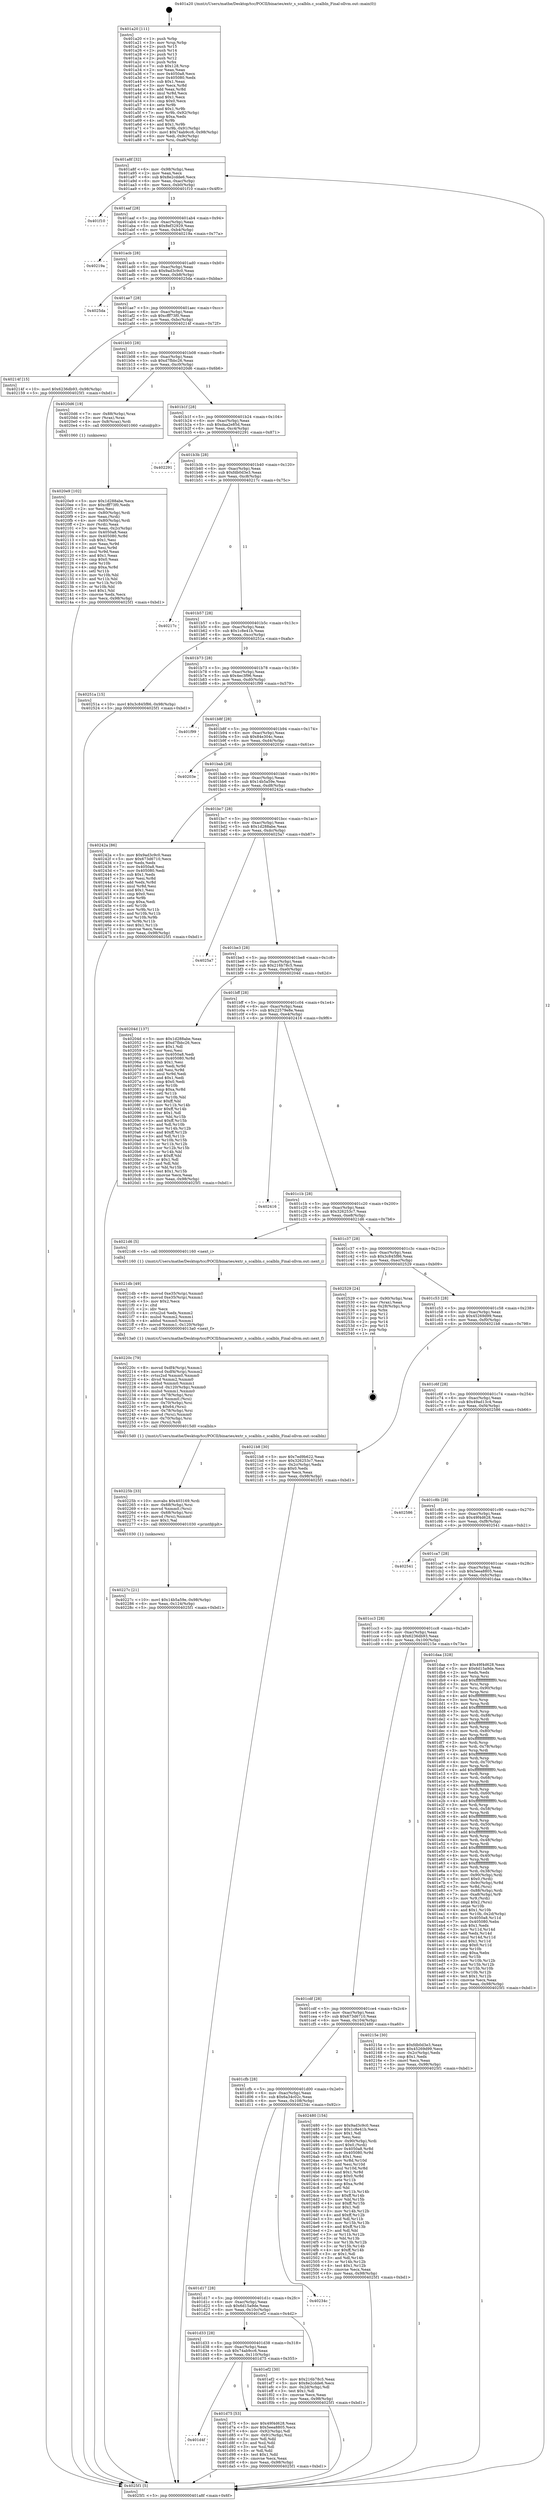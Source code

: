 digraph "0x401a20" {
  label = "0x401a20 (/mnt/c/Users/mathe/Desktop/tcc/POCII/binaries/extr_s_scalbln.c_scalbln_Final-ollvm.out::main(0))"
  labelloc = "t"
  node[shape=record]

  Entry [label="",width=0.3,height=0.3,shape=circle,fillcolor=black,style=filled]
  "0x401a8f" [label="{
     0x401a8f [32]\l
     | [instrs]\l
     &nbsp;&nbsp;0x401a8f \<+6\>: mov -0x98(%rbp),%eax\l
     &nbsp;&nbsp;0x401a95 \<+2\>: mov %eax,%ecx\l
     &nbsp;&nbsp;0x401a97 \<+6\>: sub $0x8e2cdde6,%ecx\l
     &nbsp;&nbsp;0x401a9d \<+6\>: mov %eax,-0xac(%rbp)\l
     &nbsp;&nbsp;0x401aa3 \<+6\>: mov %ecx,-0xb0(%rbp)\l
     &nbsp;&nbsp;0x401aa9 \<+6\>: je 0000000000401f10 \<main+0x4f0\>\l
  }"]
  "0x401f10" [label="{
     0x401f10\l
  }", style=dashed]
  "0x401aaf" [label="{
     0x401aaf [28]\l
     | [instrs]\l
     &nbsp;&nbsp;0x401aaf \<+5\>: jmp 0000000000401ab4 \<main+0x94\>\l
     &nbsp;&nbsp;0x401ab4 \<+6\>: mov -0xac(%rbp),%eax\l
     &nbsp;&nbsp;0x401aba \<+5\>: sub $0x8ef32929,%eax\l
     &nbsp;&nbsp;0x401abf \<+6\>: mov %eax,-0xb4(%rbp)\l
     &nbsp;&nbsp;0x401ac5 \<+6\>: je 000000000040219a \<main+0x77a\>\l
  }"]
  Exit [label="",width=0.3,height=0.3,shape=circle,fillcolor=black,style=filled,peripheries=2]
  "0x40219a" [label="{
     0x40219a\l
  }", style=dashed]
  "0x401acb" [label="{
     0x401acb [28]\l
     | [instrs]\l
     &nbsp;&nbsp;0x401acb \<+5\>: jmp 0000000000401ad0 \<main+0xb0\>\l
     &nbsp;&nbsp;0x401ad0 \<+6\>: mov -0xac(%rbp),%eax\l
     &nbsp;&nbsp;0x401ad6 \<+5\>: sub $0x9ad3c9c0,%eax\l
     &nbsp;&nbsp;0x401adb \<+6\>: mov %eax,-0xb8(%rbp)\l
     &nbsp;&nbsp;0x401ae1 \<+6\>: je 00000000004025da \<main+0xbba\>\l
  }"]
  "0x40227c" [label="{
     0x40227c [21]\l
     | [instrs]\l
     &nbsp;&nbsp;0x40227c \<+10\>: movl $0x14b5a59e,-0x98(%rbp)\l
     &nbsp;&nbsp;0x402286 \<+6\>: mov %eax,-0x124(%rbp)\l
     &nbsp;&nbsp;0x40228c \<+5\>: jmp 00000000004025f1 \<main+0xbd1\>\l
  }"]
  "0x4025da" [label="{
     0x4025da\l
  }", style=dashed]
  "0x401ae7" [label="{
     0x401ae7 [28]\l
     | [instrs]\l
     &nbsp;&nbsp;0x401ae7 \<+5\>: jmp 0000000000401aec \<main+0xcc\>\l
     &nbsp;&nbsp;0x401aec \<+6\>: mov -0xac(%rbp),%eax\l
     &nbsp;&nbsp;0x401af2 \<+5\>: sub $0xcfff73f0,%eax\l
     &nbsp;&nbsp;0x401af7 \<+6\>: mov %eax,-0xbc(%rbp)\l
     &nbsp;&nbsp;0x401afd \<+6\>: je 000000000040214f \<main+0x72f\>\l
  }"]
  "0x40225b" [label="{
     0x40225b [33]\l
     | [instrs]\l
     &nbsp;&nbsp;0x40225b \<+10\>: movabs $0x403169,%rdi\l
     &nbsp;&nbsp;0x402265 \<+4\>: mov -0x68(%rbp),%rsi\l
     &nbsp;&nbsp;0x402269 \<+4\>: movsd %xmm0,(%rsi)\l
     &nbsp;&nbsp;0x40226d \<+4\>: mov -0x68(%rbp),%rsi\l
     &nbsp;&nbsp;0x402271 \<+4\>: movsd (%rsi),%xmm0\l
     &nbsp;&nbsp;0x402275 \<+2\>: mov $0x1,%al\l
     &nbsp;&nbsp;0x402277 \<+5\>: call 0000000000401030 \<printf@plt\>\l
     | [calls]\l
     &nbsp;&nbsp;0x401030 \{1\} (unknown)\l
  }"]
  "0x40214f" [label="{
     0x40214f [15]\l
     | [instrs]\l
     &nbsp;&nbsp;0x40214f \<+10\>: movl $0x6236db93,-0x98(%rbp)\l
     &nbsp;&nbsp;0x402159 \<+5\>: jmp 00000000004025f1 \<main+0xbd1\>\l
  }"]
  "0x401b03" [label="{
     0x401b03 [28]\l
     | [instrs]\l
     &nbsp;&nbsp;0x401b03 \<+5\>: jmp 0000000000401b08 \<main+0xe8\>\l
     &nbsp;&nbsp;0x401b08 \<+6\>: mov -0xac(%rbp),%eax\l
     &nbsp;&nbsp;0x401b0e \<+5\>: sub $0xd7fbbc26,%eax\l
     &nbsp;&nbsp;0x401b13 \<+6\>: mov %eax,-0xc0(%rbp)\l
     &nbsp;&nbsp;0x401b19 \<+6\>: je 00000000004020d6 \<main+0x6b6\>\l
  }"]
  "0x40220c" [label="{
     0x40220c [79]\l
     | [instrs]\l
     &nbsp;&nbsp;0x40220c \<+8\>: movsd 0xdf4(%rip),%xmm1\l
     &nbsp;&nbsp;0x402214 \<+8\>: movsd 0xdf4(%rip),%xmm2\l
     &nbsp;&nbsp;0x40221c \<+4\>: cvtss2sd %xmm0,%xmm0\l
     &nbsp;&nbsp;0x402220 \<+4\>: divsd %xmm2,%xmm0\l
     &nbsp;&nbsp;0x402224 \<+4\>: addsd %xmm0,%xmm1\l
     &nbsp;&nbsp;0x402228 \<+8\>: movsd -0x120(%rbp),%xmm0\l
     &nbsp;&nbsp;0x402230 \<+4\>: mulsd %xmm1,%xmm0\l
     &nbsp;&nbsp;0x402234 \<+4\>: mov -0x78(%rbp),%rsi\l
     &nbsp;&nbsp;0x402238 \<+4\>: movsd %xmm0,(%rsi)\l
     &nbsp;&nbsp;0x40223c \<+4\>: mov -0x70(%rbp),%rsi\l
     &nbsp;&nbsp;0x402240 \<+7\>: movq $0x64,(%rsi)\l
     &nbsp;&nbsp;0x402247 \<+4\>: mov -0x78(%rbp),%rsi\l
     &nbsp;&nbsp;0x40224b \<+4\>: movsd (%rsi),%xmm0\l
     &nbsp;&nbsp;0x40224f \<+4\>: mov -0x70(%rbp),%rsi\l
     &nbsp;&nbsp;0x402253 \<+3\>: mov (%rsi),%rdi\l
     &nbsp;&nbsp;0x402256 \<+5\>: call 00000000004015d0 \<scalbln\>\l
     | [calls]\l
     &nbsp;&nbsp;0x4015d0 \{1\} (/mnt/c/Users/mathe/Desktop/tcc/POCII/binaries/extr_s_scalbln.c_scalbln_Final-ollvm.out::scalbln)\l
  }"]
  "0x4020d6" [label="{
     0x4020d6 [19]\l
     | [instrs]\l
     &nbsp;&nbsp;0x4020d6 \<+7\>: mov -0x88(%rbp),%rax\l
     &nbsp;&nbsp;0x4020dd \<+3\>: mov (%rax),%rax\l
     &nbsp;&nbsp;0x4020e0 \<+4\>: mov 0x8(%rax),%rdi\l
     &nbsp;&nbsp;0x4020e4 \<+5\>: call 0000000000401060 \<atoi@plt\>\l
     | [calls]\l
     &nbsp;&nbsp;0x401060 \{1\} (unknown)\l
  }"]
  "0x401b1f" [label="{
     0x401b1f [28]\l
     | [instrs]\l
     &nbsp;&nbsp;0x401b1f \<+5\>: jmp 0000000000401b24 \<main+0x104\>\l
     &nbsp;&nbsp;0x401b24 \<+6\>: mov -0xac(%rbp),%eax\l
     &nbsp;&nbsp;0x401b2a \<+5\>: sub $0xdaa2e85d,%eax\l
     &nbsp;&nbsp;0x401b2f \<+6\>: mov %eax,-0xc4(%rbp)\l
     &nbsp;&nbsp;0x401b35 \<+6\>: je 0000000000402291 \<main+0x871\>\l
  }"]
  "0x4021db" [label="{
     0x4021db [49]\l
     | [instrs]\l
     &nbsp;&nbsp;0x4021db \<+8\>: movsd 0xe35(%rip),%xmm0\l
     &nbsp;&nbsp;0x4021e3 \<+8\>: movsd 0xe35(%rip),%xmm1\l
     &nbsp;&nbsp;0x4021eb \<+5\>: mov $0x2,%ecx\l
     &nbsp;&nbsp;0x4021f0 \<+1\>: cltd\l
     &nbsp;&nbsp;0x4021f1 \<+2\>: idiv %ecx\l
     &nbsp;&nbsp;0x4021f3 \<+4\>: cvtsi2sd %edx,%xmm2\l
     &nbsp;&nbsp;0x4021f7 \<+4\>: mulsd %xmm2,%xmm1\l
     &nbsp;&nbsp;0x4021fb \<+4\>: addsd %xmm0,%xmm1\l
     &nbsp;&nbsp;0x4021ff \<+8\>: movsd %xmm1,-0x120(%rbp)\l
     &nbsp;&nbsp;0x402207 \<+5\>: call 00000000004013a0 \<next_f\>\l
     | [calls]\l
     &nbsp;&nbsp;0x4013a0 \{1\} (/mnt/c/Users/mathe/Desktop/tcc/POCII/binaries/extr_s_scalbln.c_scalbln_Final-ollvm.out::next_f)\l
  }"]
  "0x402291" [label="{
     0x402291\l
  }", style=dashed]
  "0x401b3b" [label="{
     0x401b3b [28]\l
     | [instrs]\l
     &nbsp;&nbsp;0x401b3b \<+5\>: jmp 0000000000401b40 \<main+0x120\>\l
     &nbsp;&nbsp;0x401b40 \<+6\>: mov -0xac(%rbp),%eax\l
     &nbsp;&nbsp;0x401b46 \<+5\>: sub $0xfdb0d3e3,%eax\l
     &nbsp;&nbsp;0x401b4b \<+6\>: mov %eax,-0xc8(%rbp)\l
     &nbsp;&nbsp;0x401b51 \<+6\>: je 000000000040217c \<main+0x75c\>\l
  }"]
  "0x4020e9" [label="{
     0x4020e9 [102]\l
     | [instrs]\l
     &nbsp;&nbsp;0x4020e9 \<+5\>: mov $0x1d288abe,%ecx\l
     &nbsp;&nbsp;0x4020ee \<+5\>: mov $0xcfff73f0,%edx\l
     &nbsp;&nbsp;0x4020f3 \<+2\>: xor %esi,%esi\l
     &nbsp;&nbsp;0x4020f5 \<+4\>: mov -0x80(%rbp),%rdi\l
     &nbsp;&nbsp;0x4020f9 \<+2\>: mov %eax,(%rdi)\l
     &nbsp;&nbsp;0x4020fb \<+4\>: mov -0x80(%rbp),%rdi\l
     &nbsp;&nbsp;0x4020ff \<+2\>: mov (%rdi),%eax\l
     &nbsp;&nbsp;0x402101 \<+3\>: mov %eax,-0x2c(%rbp)\l
     &nbsp;&nbsp;0x402104 \<+7\>: mov 0x4050a8,%eax\l
     &nbsp;&nbsp;0x40210b \<+8\>: mov 0x405080,%r8d\l
     &nbsp;&nbsp;0x402113 \<+3\>: sub $0x1,%esi\l
     &nbsp;&nbsp;0x402116 \<+3\>: mov %eax,%r9d\l
     &nbsp;&nbsp;0x402119 \<+3\>: add %esi,%r9d\l
     &nbsp;&nbsp;0x40211c \<+4\>: imul %r9d,%eax\l
     &nbsp;&nbsp;0x402120 \<+3\>: and $0x1,%eax\l
     &nbsp;&nbsp;0x402123 \<+3\>: cmp $0x0,%eax\l
     &nbsp;&nbsp;0x402126 \<+4\>: sete %r10b\l
     &nbsp;&nbsp;0x40212a \<+4\>: cmp $0xa,%r8d\l
     &nbsp;&nbsp;0x40212e \<+4\>: setl %r11b\l
     &nbsp;&nbsp;0x402132 \<+3\>: mov %r10b,%bl\l
     &nbsp;&nbsp;0x402135 \<+3\>: and %r11b,%bl\l
     &nbsp;&nbsp;0x402138 \<+3\>: xor %r11b,%r10b\l
     &nbsp;&nbsp;0x40213b \<+3\>: or %r10b,%bl\l
     &nbsp;&nbsp;0x40213e \<+3\>: test $0x1,%bl\l
     &nbsp;&nbsp;0x402141 \<+3\>: cmovne %edx,%ecx\l
     &nbsp;&nbsp;0x402144 \<+6\>: mov %ecx,-0x98(%rbp)\l
     &nbsp;&nbsp;0x40214a \<+5\>: jmp 00000000004025f1 \<main+0xbd1\>\l
  }"]
  "0x40217c" [label="{
     0x40217c\l
  }", style=dashed]
  "0x401b57" [label="{
     0x401b57 [28]\l
     | [instrs]\l
     &nbsp;&nbsp;0x401b57 \<+5\>: jmp 0000000000401b5c \<main+0x13c\>\l
     &nbsp;&nbsp;0x401b5c \<+6\>: mov -0xac(%rbp),%eax\l
     &nbsp;&nbsp;0x401b62 \<+5\>: sub $0x1c8e41b,%eax\l
     &nbsp;&nbsp;0x401b67 \<+6\>: mov %eax,-0xcc(%rbp)\l
     &nbsp;&nbsp;0x401b6d \<+6\>: je 000000000040251a \<main+0xafa\>\l
  }"]
  "0x401a20" [label="{
     0x401a20 [111]\l
     | [instrs]\l
     &nbsp;&nbsp;0x401a20 \<+1\>: push %rbp\l
     &nbsp;&nbsp;0x401a21 \<+3\>: mov %rsp,%rbp\l
     &nbsp;&nbsp;0x401a24 \<+2\>: push %r15\l
     &nbsp;&nbsp;0x401a26 \<+2\>: push %r14\l
     &nbsp;&nbsp;0x401a28 \<+2\>: push %r13\l
     &nbsp;&nbsp;0x401a2a \<+2\>: push %r12\l
     &nbsp;&nbsp;0x401a2c \<+1\>: push %rbx\l
     &nbsp;&nbsp;0x401a2d \<+7\>: sub $0x128,%rsp\l
     &nbsp;&nbsp;0x401a34 \<+2\>: xor %eax,%eax\l
     &nbsp;&nbsp;0x401a36 \<+7\>: mov 0x4050a8,%ecx\l
     &nbsp;&nbsp;0x401a3d \<+7\>: mov 0x405080,%edx\l
     &nbsp;&nbsp;0x401a44 \<+3\>: sub $0x1,%eax\l
     &nbsp;&nbsp;0x401a47 \<+3\>: mov %ecx,%r8d\l
     &nbsp;&nbsp;0x401a4a \<+3\>: add %eax,%r8d\l
     &nbsp;&nbsp;0x401a4d \<+4\>: imul %r8d,%ecx\l
     &nbsp;&nbsp;0x401a51 \<+3\>: and $0x1,%ecx\l
     &nbsp;&nbsp;0x401a54 \<+3\>: cmp $0x0,%ecx\l
     &nbsp;&nbsp;0x401a57 \<+4\>: sete %r9b\l
     &nbsp;&nbsp;0x401a5b \<+4\>: and $0x1,%r9b\l
     &nbsp;&nbsp;0x401a5f \<+7\>: mov %r9b,-0x92(%rbp)\l
     &nbsp;&nbsp;0x401a66 \<+3\>: cmp $0xa,%edx\l
     &nbsp;&nbsp;0x401a69 \<+4\>: setl %r9b\l
     &nbsp;&nbsp;0x401a6d \<+4\>: and $0x1,%r9b\l
     &nbsp;&nbsp;0x401a71 \<+7\>: mov %r9b,-0x91(%rbp)\l
     &nbsp;&nbsp;0x401a78 \<+10\>: movl $0x74ab9cc6,-0x98(%rbp)\l
     &nbsp;&nbsp;0x401a82 \<+6\>: mov %edi,-0x9c(%rbp)\l
     &nbsp;&nbsp;0x401a88 \<+7\>: mov %rsi,-0xa8(%rbp)\l
  }"]
  "0x40251a" [label="{
     0x40251a [15]\l
     | [instrs]\l
     &nbsp;&nbsp;0x40251a \<+10\>: movl $0x3c845f86,-0x98(%rbp)\l
     &nbsp;&nbsp;0x402524 \<+5\>: jmp 00000000004025f1 \<main+0xbd1\>\l
  }"]
  "0x401b73" [label="{
     0x401b73 [28]\l
     | [instrs]\l
     &nbsp;&nbsp;0x401b73 \<+5\>: jmp 0000000000401b78 \<main+0x158\>\l
     &nbsp;&nbsp;0x401b78 \<+6\>: mov -0xac(%rbp),%eax\l
     &nbsp;&nbsp;0x401b7e \<+5\>: sub $0x4ec3f96,%eax\l
     &nbsp;&nbsp;0x401b83 \<+6\>: mov %eax,-0xd0(%rbp)\l
     &nbsp;&nbsp;0x401b89 \<+6\>: je 0000000000401f99 \<main+0x579\>\l
  }"]
  "0x4025f1" [label="{
     0x4025f1 [5]\l
     | [instrs]\l
     &nbsp;&nbsp;0x4025f1 \<+5\>: jmp 0000000000401a8f \<main+0x6f\>\l
  }"]
  "0x401f99" [label="{
     0x401f99\l
  }", style=dashed]
  "0x401b8f" [label="{
     0x401b8f [28]\l
     | [instrs]\l
     &nbsp;&nbsp;0x401b8f \<+5\>: jmp 0000000000401b94 \<main+0x174\>\l
     &nbsp;&nbsp;0x401b94 \<+6\>: mov -0xac(%rbp),%eax\l
     &nbsp;&nbsp;0x401b9a \<+5\>: sub $0x84e304c,%eax\l
     &nbsp;&nbsp;0x401b9f \<+6\>: mov %eax,-0xd4(%rbp)\l
     &nbsp;&nbsp;0x401ba5 \<+6\>: je 000000000040203e \<main+0x61e\>\l
  }"]
  "0x401d4f" [label="{
     0x401d4f\l
  }", style=dashed]
  "0x40203e" [label="{
     0x40203e\l
  }", style=dashed]
  "0x401bab" [label="{
     0x401bab [28]\l
     | [instrs]\l
     &nbsp;&nbsp;0x401bab \<+5\>: jmp 0000000000401bb0 \<main+0x190\>\l
     &nbsp;&nbsp;0x401bb0 \<+6\>: mov -0xac(%rbp),%eax\l
     &nbsp;&nbsp;0x401bb6 \<+5\>: sub $0x14b5a59e,%eax\l
     &nbsp;&nbsp;0x401bbb \<+6\>: mov %eax,-0xd8(%rbp)\l
     &nbsp;&nbsp;0x401bc1 \<+6\>: je 000000000040242a \<main+0xa0a\>\l
  }"]
  "0x401d75" [label="{
     0x401d75 [53]\l
     | [instrs]\l
     &nbsp;&nbsp;0x401d75 \<+5\>: mov $0x49f4d628,%eax\l
     &nbsp;&nbsp;0x401d7a \<+5\>: mov $0x5eea8805,%ecx\l
     &nbsp;&nbsp;0x401d7f \<+6\>: mov -0x92(%rbp),%dl\l
     &nbsp;&nbsp;0x401d85 \<+7\>: mov -0x91(%rbp),%sil\l
     &nbsp;&nbsp;0x401d8c \<+3\>: mov %dl,%dil\l
     &nbsp;&nbsp;0x401d8f \<+3\>: and %sil,%dil\l
     &nbsp;&nbsp;0x401d92 \<+3\>: xor %sil,%dl\l
     &nbsp;&nbsp;0x401d95 \<+3\>: or %dl,%dil\l
     &nbsp;&nbsp;0x401d98 \<+4\>: test $0x1,%dil\l
     &nbsp;&nbsp;0x401d9c \<+3\>: cmovne %ecx,%eax\l
     &nbsp;&nbsp;0x401d9f \<+6\>: mov %eax,-0x98(%rbp)\l
     &nbsp;&nbsp;0x401da5 \<+5\>: jmp 00000000004025f1 \<main+0xbd1\>\l
  }"]
  "0x40242a" [label="{
     0x40242a [86]\l
     | [instrs]\l
     &nbsp;&nbsp;0x40242a \<+5\>: mov $0x9ad3c9c0,%eax\l
     &nbsp;&nbsp;0x40242f \<+5\>: mov $0x673d6710,%ecx\l
     &nbsp;&nbsp;0x402434 \<+2\>: xor %edx,%edx\l
     &nbsp;&nbsp;0x402436 \<+7\>: mov 0x4050a8,%esi\l
     &nbsp;&nbsp;0x40243d \<+7\>: mov 0x405080,%edi\l
     &nbsp;&nbsp;0x402444 \<+3\>: sub $0x1,%edx\l
     &nbsp;&nbsp;0x402447 \<+3\>: mov %esi,%r8d\l
     &nbsp;&nbsp;0x40244a \<+3\>: add %edx,%r8d\l
     &nbsp;&nbsp;0x40244d \<+4\>: imul %r8d,%esi\l
     &nbsp;&nbsp;0x402451 \<+3\>: and $0x1,%esi\l
     &nbsp;&nbsp;0x402454 \<+3\>: cmp $0x0,%esi\l
     &nbsp;&nbsp;0x402457 \<+4\>: sete %r9b\l
     &nbsp;&nbsp;0x40245b \<+3\>: cmp $0xa,%edi\l
     &nbsp;&nbsp;0x40245e \<+4\>: setl %r10b\l
     &nbsp;&nbsp;0x402462 \<+3\>: mov %r9b,%r11b\l
     &nbsp;&nbsp;0x402465 \<+3\>: and %r10b,%r11b\l
     &nbsp;&nbsp;0x402468 \<+3\>: xor %r10b,%r9b\l
     &nbsp;&nbsp;0x40246b \<+3\>: or %r9b,%r11b\l
     &nbsp;&nbsp;0x40246e \<+4\>: test $0x1,%r11b\l
     &nbsp;&nbsp;0x402472 \<+3\>: cmovne %ecx,%eax\l
     &nbsp;&nbsp;0x402475 \<+6\>: mov %eax,-0x98(%rbp)\l
     &nbsp;&nbsp;0x40247b \<+5\>: jmp 00000000004025f1 \<main+0xbd1\>\l
  }"]
  "0x401bc7" [label="{
     0x401bc7 [28]\l
     | [instrs]\l
     &nbsp;&nbsp;0x401bc7 \<+5\>: jmp 0000000000401bcc \<main+0x1ac\>\l
     &nbsp;&nbsp;0x401bcc \<+6\>: mov -0xac(%rbp),%eax\l
     &nbsp;&nbsp;0x401bd2 \<+5\>: sub $0x1d288abe,%eax\l
     &nbsp;&nbsp;0x401bd7 \<+6\>: mov %eax,-0xdc(%rbp)\l
     &nbsp;&nbsp;0x401bdd \<+6\>: je 00000000004025a7 \<main+0xb87\>\l
  }"]
  "0x401d33" [label="{
     0x401d33 [28]\l
     | [instrs]\l
     &nbsp;&nbsp;0x401d33 \<+5\>: jmp 0000000000401d38 \<main+0x318\>\l
     &nbsp;&nbsp;0x401d38 \<+6\>: mov -0xac(%rbp),%eax\l
     &nbsp;&nbsp;0x401d3e \<+5\>: sub $0x74ab9cc6,%eax\l
     &nbsp;&nbsp;0x401d43 \<+6\>: mov %eax,-0x110(%rbp)\l
     &nbsp;&nbsp;0x401d49 \<+6\>: je 0000000000401d75 \<main+0x355\>\l
  }"]
  "0x4025a7" [label="{
     0x4025a7\l
  }", style=dashed]
  "0x401be3" [label="{
     0x401be3 [28]\l
     | [instrs]\l
     &nbsp;&nbsp;0x401be3 \<+5\>: jmp 0000000000401be8 \<main+0x1c8\>\l
     &nbsp;&nbsp;0x401be8 \<+6\>: mov -0xac(%rbp),%eax\l
     &nbsp;&nbsp;0x401bee \<+5\>: sub $0x216b78c5,%eax\l
     &nbsp;&nbsp;0x401bf3 \<+6\>: mov %eax,-0xe0(%rbp)\l
     &nbsp;&nbsp;0x401bf9 \<+6\>: je 000000000040204d \<main+0x62d\>\l
  }"]
  "0x401ef2" [label="{
     0x401ef2 [30]\l
     | [instrs]\l
     &nbsp;&nbsp;0x401ef2 \<+5\>: mov $0x216b78c5,%eax\l
     &nbsp;&nbsp;0x401ef7 \<+5\>: mov $0x8e2cdde6,%ecx\l
     &nbsp;&nbsp;0x401efc \<+3\>: mov -0x2d(%rbp),%dl\l
     &nbsp;&nbsp;0x401eff \<+3\>: test $0x1,%dl\l
     &nbsp;&nbsp;0x401f02 \<+3\>: cmovne %ecx,%eax\l
     &nbsp;&nbsp;0x401f05 \<+6\>: mov %eax,-0x98(%rbp)\l
     &nbsp;&nbsp;0x401f0b \<+5\>: jmp 00000000004025f1 \<main+0xbd1\>\l
  }"]
  "0x40204d" [label="{
     0x40204d [137]\l
     | [instrs]\l
     &nbsp;&nbsp;0x40204d \<+5\>: mov $0x1d288abe,%eax\l
     &nbsp;&nbsp;0x402052 \<+5\>: mov $0xd7fbbc26,%ecx\l
     &nbsp;&nbsp;0x402057 \<+2\>: mov $0x1,%dl\l
     &nbsp;&nbsp;0x402059 \<+2\>: xor %esi,%esi\l
     &nbsp;&nbsp;0x40205b \<+7\>: mov 0x4050a8,%edi\l
     &nbsp;&nbsp;0x402062 \<+8\>: mov 0x405080,%r8d\l
     &nbsp;&nbsp;0x40206a \<+3\>: sub $0x1,%esi\l
     &nbsp;&nbsp;0x40206d \<+3\>: mov %edi,%r9d\l
     &nbsp;&nbsp;0x402070 \<+3\>: add %esi,%r9d\l
     &nbsp;&nbsp;0x402073 \<+4\>: imul %r9d,%edi\l
     &nbsp;&nbsp;0x402077 \<+3\>: and $0x1,%edi\l
     &nbsp;&nbsp;0x40207a \<+3\>: cmp $0x0,%edi\l
     &nbsp;&nbsp;0x40207d \<+4\>: sete %r10b\l
     &nbsp;&nbsp;0x402081 \<+4\>: cmp $0xa,%r8d\l
     &nbsp;&nbsp;0x402085 \<+4\>: setl %r11b\l
     &nbsp;&nbsp;0x402089 \<+3\>: mov %r10b,%bl\l
     &nbsp;&nbsp;0x40208c \<+3\>: xor $0xff,%bl\l
     &nbsp;&nbsp;0x40208f \<+3\>: mov %r11b,%r14b\l
     &nbsp;&nbsp;0x402092 \<+4\>: xor $0xff,%r14b\l
     &nbsp;&nbsp;0x402096 \<+3\>: xor $0x1,%dl\l
     &nbsp;&nbsp;0x402099 \<+3\>: mov %bl,%r15b\l
     &nbsp;&nbsp;0x40209c \<+4\>: and $0xff,%r15b\l
     &nbsp;&nbsp;0x4020a0 \<+3\>: and %dl,%r10b\l
     &nbsp;&nbsp;0x4020a3 \<+3\>: mov %r14b,%r12b\l
     &nbsp;&nbsp;0x4020a6 \<+4\>: and $0xff,%r12b\l
     &nbsp;&nbsp;0x4020aa \<+3\>: and %dl,%r11b\l
     &nbsp;&nbsp;0x4020ad \<+3\>: or %r10b,%r15b\l
     &nbsp;&nbsp;0x4020b0 \<+3\>: or %r11b,%r12b\l
     &nbsp;&nbsp;0x4020b3 \<+3\>: xor %r12b,%r15b\l
     &nbsp;&nbsp;0x4020b6 \<+3\>: or %r14b,%bl\l
     &nbsp;&nbsp;0x4020b9 \<+3\>: xor $0xff,%bl\l
     &nbsp;&nbsp;0x4020bc \<+3\>: or $0x1,%dl\l
     &nbsp;&nbsp;0x4020bf \<+2\>: and %dl,%bl\l
     &nbsp;&nbsp;0x4020c1 \<+3\>: or %bl,%r15b\l
     &nbsp;&nbsp;0x4020c4 \<+4\>: test $0x1,%r15b\l
     &nbsp;&nbsp;0x4020c8 \<+3\>: cmovne %ecx,%eax\l
     &nbsp;&nbsp;0x4020cb \<+6\>: mov %eax,-0x98(%rbp)\l
     &nbsp;&nbsp;0x4020d1 \<+5\>: jmp 00000000004025f1 \<main+0xbd1\>\l
  }"]
  "0x401bff" [label="{
     0x401bff [28]\l
     | [instrs]\l
     &nbsp;&nbsp;0x401bff \<+5\>: jmp 0000000000401c04 \<main+0x1e4\>\l
     &nbsp;&nbsp;0x401c04 \<+6\>: mov -0xac(%rbp),%eax\l
     &nbsp;&nbsp;0x401c0a \<+5\>: sub $0x22579e8e,%eax\l
     &nbsp;&nbsp;0x401c0f \<+6\>: mov %eax,-0xe4(%rbp)\l
     &nbsp;&nbsp;0x401c15 \<+6\>: je 0000000000402416 \<main+0x9f6\>\l
  }"]
  "0x401d17" [label="{
     0x401d17 [28]\l
     | [instrs]\l
     &nbsp;&nbsp;0x401d17 \<+5\>: jmp 0000000000401d1c \<main+0x2fc\>\l
     &nbsp;&nbsp;0x401d1c \<+6\>: mov -0xac(%rbp),%eax\l
     &nbsp;&nbsp;0x401d22 \<+5\>: sub $0x6d15a9de,%eax\l
     &nbsp;&nbsp;0x401d27 \<+6\>: mov %eax,-0x10c(%rbp)\l
     &nbsp;&nbsp;0x401d2d \<+6\>: je 0000000000401ef2 \<main+0x4d2\>\l
  }"]
  "0x402416" [label="{
     0x402416\l
  }", style=dashed]
  "0x401c1b" [label="{
     0x401c1b [28]\l
     | [instrs]\l
     &nbsp;&nbsp;0x401c1b \<+5\>: jmp 0000000000401c20 \<main+0x200\>\l
     &nbsp;&nbsp;0x401c20 \<+6\>: mov -0xac(%rbp),%eax\l
     &nbsp;&nbsp;0x401c26 \<+5\>: sub $0x326253c7,%eax\l
     &nbsp;&nbsp;0x401c2b \<+6\>: mov %eax,-0xe8(%rbp)\l
     &nbsp;&nbsp;0x401c31 \<+6\>: je 00000000004021d6 \<main+0x7b6\>\l
  }"]
  "0x40234c" [label="{
     0x40234c\l
  }", style=dashed]
  "0x4021d6" [label="{
     0x4021d6 [5]\l
     | [instrs]\l
     &nbsp;&nbsp;0x4021d6 \<+5\>: call 0000000000401160 \<next_i\>\l
     | [calls]\l
     &nbsp;&nbsp;0x401160 \{1\} (/mnt/c/Users/mathe/Desktop/tcc/POCII/binaries/extr_s_scalbln.c_scalbln_Final-ollvm.out::next_i)\l
  }"]
  "0x401c37" [label="{
     0x401c37 [28]\l
     | [instrs]\l
     &nbsp;&nbsp;0x401c37 \<+5\>: jmp 0000000000401c3c \<main+0x21c\>\l
     &nbsp;&nbsp;0x401c3c \<+6\>: mov -0xac(%rbp),%eax\l
     &nbsp;&nbsp;0x401c42 \<+5\>: sub $0x3c845f86,%eax\l
     &nbsp;&nbsp;0x401c47 \<+6\>: mov %eax,-0xec(%rbp)\l
     &nbsp;&nbsp;0x401c4d \<+6\>: je 0000000000402529 \<main+0xb09\>\l
  }"]
  "0x401cfb" [label="{
     0x401cfb [28]\l
     | [instrs]\l
     &nbsp;&nbsp;0x401cfb \<+5\>: jmp 0000000000401d00 \<main+0x2e0\>\l
     &nbsp;&nbsp;0x401d00 \<+6\>: mov -0xac(%rbp),%eax\l
     &nbsp;&nbsp;0x401d06 \<+5\>: sub $0x6a34c02c,%eax\l
     &nbsp;&nbsp;0x401d0b \<+6\>: mov %eax,-0x108(%rbp)\l
     &nbsp;&nbsp;0x401d11 \<+6\>: je 000000000040234c \<main+0x92c\>\l
  }"]
  "0x402529" [label="{
     0x402529 [24]\l
     | [instrs]\l
     &nbsp;&nbsp;0x402529 \<+7\>: mov -0x90(%rbp),%rax\l
     &nbsp;&nbsp;0x402530 \<+2\>: mov (%rax),%eax\l
     &nbsp;&nbsp;0x402532 \<+4\>: lea -0x28(%rbp),%rsp\l
     &nbsp;&nbsp;0x402536 \<+1\>: pop %rbx\l
     &nbsp;&nbsp;0x402537 \<+2\>: pop %r12\l
     &nbsp;&nbsp;0x402539 \<+2\>: pop %r13\l
     &nbsp;&nbsp;0x40253b \<+2\>: pop %r14\l
     &nbsp;&nbsp;0x40253d \<+2\>: pop %r15\l
     &nbsp;&nbsp;0x40253f \<+1\>: pop %rbp\l
     &nbsp;&nbsp;0x402540 \<+1\>: ret\l
  }"]
  "0x401c53" [label="{
     0x401c53 [28]\l
     | [instrs]\l
     &nbsp;&nbsp;0x401c53 \<+5\>: jmp 0000000000401c58 \<main+0x238\>\l
     &nbsp;&nbsp;0x401c58 \<+6\>: mov -0xac(%rbp),%eax\l
     &nbsp;&nbsp;0x401c5e \<+5\>: sub $0x45269d99,%eax\l
     &nbsp;&nbsp;0x401c63 \<+6\>: mov %eax,-0xf0(%rbp)\l
     &nbsp;&nbsp;0x401c69 \<+6\>: je 00000000004021b8 \<main+0x798\>\l
  }"]
  "0x402480" [label="{
     0x402480 [154]\l
     | [instrs]\l
     &nbsp;&nbsp;0x402480 \<+5\>: mov $0x9ad3c9c0,%eax\l
     &nbsp;&nbsp;0x402485 \<+5\>: mov $0x1c8e41b,%ecx\l
     &nbsp;&nbsp;0x40248a \<+2\>: mov $0x1,%dl\l
     &nbsp;&nbsp;0x40248c \<+2\>: xor %esi,%esi\l
     &nbsp;&nbsp;0x40248e \<+7\>: mov -0x90(%rbp),%rdi\l
     &nbsp;&nbsp;0x402495 \<+6\>: movl $0x0,(%rdi)\l
     &nbsp;&nbsp;0x40249b \<+8\>: mov 0x4050a8,%r8d\l
     &nbsp;&nbsp;0x4024a3 \<+8\>: mov 0x405080,%r9d\l
     &nbsp;&nbsp;0x4024ab \<+3\>: sub $0x1,%esi\l
     &nbsp;&nbsp;0x4024ae \<+3\>: mov %r8d,%r10d\l
     &nbsp;&nbsp;0x4024b1 \<+3\>: add %esi,%r10d\l
     &nbsp;&nbsp;0x4024b4 \<+4\>: imul %r10d,%r8d\l
     &nbsp;&nbsp;0x4024b8 \<+4\>: and $0x1,%r8d\l
     &nbsp;&nbsp;0x4024bc \<+4\>: cmp $0x0,%r8d\l
     &nbsp;&nbsp;0x4024c0 \<+4\>: sete %r11b\l
     &nbsp;&nbsp;0x4024c4 \<+4\>: cmp $0xa,%r9d\l
     &nbsp;&nbsp;0x4024c8 \<+3\>: setl %bl\l
     &nbsp;&nbsp;0x4024cb \<+3\>: mov %r11b,%r14b\l
     &nbsp;&nbsp;0x4024ce \<+4\>: xor $0xff,%r14b\l
     &nbsp;&nbsp;0x4024d2 \<+3\>: mov %bl,%r15b\l
     &nbsp;&nbsp;0x4024d5 \<+4\>: xor $0xff,%r15b\l
     &nbsp;&nbsp;0x4024d9 \<+3\>: xor $0x1,%dl\l
     &nbsp;&nbsp;0x4024dc \<+3\>: mov %r14b,%r12b\l
     &nbsp;&nbsp;0x4024df \<+4\>: and $0xff,%r12b\l
     &nbsp;&nbsp;0x4024e3 \<+3\>: and %dl,%r11b\l
     &nbsp;&nbsp;0x4024e6 \<+3\>: mov %r15b,%r13b\l
     &nbsp;&nbsp;0x4024e9 \<+4\>: and $0xff,%r13b\l
     &nbsp;&nbsp;0x4024ed \<+2\>: and %dl,%bl\l
     &nbsp;&nbsp;0x4024ef \<+3\>: or %r11b,%r12b\l
     &nbsp;&nbsp;0x4024f2 \<+3\>: or %bl,%r13b\l
     &nbsp;&nbsp;0x4024f5 \<+3\>: xor %r13b,%r12b\l
     &nbsp;&nbsp;0x4024f8 \<+3\>: or %r15b,%r14b\l
     &nbsp;&nbsp;0x4024fb \<+4\>: xor $0xff,%r14b\l
     &nbsp;&nbsp;0x4024ff \<+3\>: or $0x1,%dl\l
     &nbsp;&nbsp;0x402502 \<+3\>: and %dl,%r14b\l
     &nbsp;&nbsp;0x402505 \<+3\>: or %r14b,%r12b\l
     &nbsp;&nbsp;0x402508 \<+4\>: test $0x1,%r12b\l
     &nbsp;&nbsp;0x40250c \<+3\>: cmovne %ecx,%eax\l
     &nbsp;&nbsp;0x40250f \<+6\>: mov %eax,-0x98(%rbp)\l
     &nbsp;&nbsp;0x402515 \<+5\>: jmp 00000000004025f1 \<main+0xbd1\>\l
  }"]
  "0x4021b8" [label="{
     0x4021b8 [30]\l
     | [instrs]\l
     &nbsp;&nbsp;0x4021b8 \<+5\>: mov $0x7ed9b622,%eax\l
     &nbsp;&nbsp;0x4021bd \<+5\>: mov $0x326253c7,%ecx\l
     &nbsp;&nbsp;0x4021c2 \<+3\>: mov -0x2c(%rbp),%edx\l
     &nbsp;&nbsp;0x4021c5 \<+3\>: cmp $0x0,%edx\l
     &nbsp;&nbsp;0x4021c8 \<+3\>: cmove %ecx,%eax\l
     &nbsp;&nbsp;0x4021cb \<+6\>: mov %eax,-0x98(%rbp)\l
     &nbsp;&nbsp;0x4021d1 \<+5\>: jmp 00000000004025f1 \<main+0xbd1\>\l
  }"]
  "0x401c6f" [label="{
     0x401c6f [28]\l
     | [instrs]\l
     &nbsp;&nbsp;0x401c6f \<+5\>: jmp 0000000000401c74 \<main+0x254\>\l
     &nbsp;&nbsp;0x401c74 \<+6\>: mov -0xac(%rbp),%eax\l
     &nbsp;&nbsp;0x401c7a \<+5\>: sub $0x49ad13c4,%eax\l
     &nbsp;&nbsp;0x401c7f \<+6\>: mov %eax,-0xf4(%rbp)\l
     &nbsp;&nbsp;0x401c85 \<+6\>: je 0000000000402586 \<main+0xb66\>\l
  }"]
  "0x401cdf" [label="{
     0x401cdf [28]\l
     | [instrs]\l
     &nbsp;&nbsp;0x401cdf \<+5\>: jmp 0000000000401ce4 \<main+0x2c4\>\l
     &nbsp;&nbsp;0x401ce4 \<+6\>: mov -0xac(%rbp),%eax\l
     &nbsp;&nbsp;0x401cea \<+5\>: sub $0x673d6710,%eax\l
     &nbsp;&nbsp;0x401cef \<+6\>: mov %eax,-0x104(%rbp)\l
     &nbsp;&nbsp;0x401cf5 \<+6\>: je 0000000000402480 \<main+0xa60\>\l
  }"]
  "0x402586" [label="{
     0x402586\l
  }", style=dashed]
  "0x401c8b" [label="{
     0x401c8b [28]\l
     | [instrs]\l
     &nbsp;&nbsp;0x401c8b \<+5\>: jmp 0000000000401c90 \<main+0x270\>\l
     &nbsp;&nbsp;0x401c90 \<+6\>: mov -0xac(%rbp),%eax\l
     &nbsp;&nbsp;0x401c96 \<+5\>: sub $0x49f4d628,%eax\l
     &nbsp;&nbsp;0x401c9b \<+6\>: mov %eax,-0xf8(%rbp)\l
     &nbsp;&nbsp;0x401ca1 \<+6\>: je 0000000000402541 \<main+0xb21\>\l
  }"]
  "0x40215e" [label="{
     0x40215e [30]\l
     | [instrs]\l
     &nbsp;&nbsp;0x40215e \<+5\>: mov $0xfdb0d3e3,%eax\l
     &nbsp;&nbsp;0x402163 \<+5\>: mov $0x45269d99,%ecx\l
     &nbsp;&nbsp;0x402168 \<+3\>: mov -0x2c(%rbp),%edx\l
     &nbsp;&nbsp;0x40216b \<+3\>: cmp $0x1,%edx\l
     &nbsp;&nbsp;0x40216e \<+3\>: cmovl %ecx,%eax\l
     &nbsp;&nbsp;0x402171 \<+6\>: mov %eax,-0x98(%rbp)\l
     &nbsp;&nbsp;0x402177 \<+5\>: jmp 00000000004025f1 \<main+0xbd1\>\l
  }"]
  "0x402541" [label="{
     0x402541\l
  }", style=dashed]
  "0x401ca7" [label="{
     0x401ca7 [28]\l
     | [instrs]\l
     &nbsp;&nbsp;0x401ca7 \<+5\>: jmp 0000000000401cac \<main+0x28c\>\l
     &nbsp;&nbsp;0x401cac \<+6\>: mov -0xac(%rbp),%eax\l
     &nbsp;&nbsp;0x401cb2 \<+5\>: sub $0x5eea8805,%eax\l
     &nbsp;&nbsp;0x401cb7 \<+6\>: mov %eax,-0xfc(%rbp)\l
     &nbsp;&nbsp;0x401cbd \<+6\>: je 0000000000401daa \<main+0x38a\>\l
  }"]
  "0x401cc3" [label="{
     0x401cc3 [28]\l
     | [instrs]\l
     &nbsp;&nbsp;0x401cc3 \<+5\>: jmp 0000000000401cc8 \<main+0x2a8\>\l
     &nbsp;&nbsp;0x401cc8 \<+6\>: mov -0xac(%rbp),%eax\l
     &nbsp;&nbsp;0x401cce \<+5\>: sub $0x6236db93,%eax\l
     &nbsp;&nbsp;0x401cd3 \<+6\>: mov %eax,-0x100(%rbp)\l
     &nbsp;&nbsp;0x401cd9 \<+6\>: je 000000000040215e \<main+0x73e\>\l
  }"]
  "0x401daa" [label="{
     0x401daa [328]\l
     | [instrs]\l
     &nbsp;&nbsp;0x401daa \<+5\>: mov $0x49f4d628,%eax\l
     &nbsp;&nbsp;0x401daf \<+5\>: mov $0x6d15a9de,%ecx\l
     &nbsp;&nbsp;0x401db4 \<+2\>: xor %edx,%edx\l
     &nbsp;&nbsp;0x401db6 \<+3\>: mov %rsp,%rsi\l
     &nbsp;&nbsp;0x401db9 \<+4\>: add $0xfffffffffffffff0,%rsi\l
     &nbsp;&nbsp;0x401dbd \<+3\>: mov %rsi,%rsp\l
     &nbsp;&nbsp;0x401dc0 \<+7\>: mov %rsi,-0x90(%rbp)\l
     &nbsp;&nbsp;0x401dc7 \<+3\>: mov %rsp,%rsi\l
     &nbsp;&nbsp;0x401dca \<+4\>: add $0xfffffffffffffff0,%rsi\l
     &nbsp;&nbsp;0x401dce \<+3\>: mov %rsi,%rsp\l
     &nbsp;&nbsp;0x401dd1 \<+3\>: mov %rsp,%rdi\l
     &nbsp;&nbsp;0x401dd4 \<+4\>: add $0xfffffffffffffff0,%rdi\l
     &nbsp;&nbsp;0x401dd8 \<+3\>: mov %rdi,%rsp\l
     &nbsp;&nbsp;0x401ddb \<+7\>: mov %rdi,-0x88(%rbp)\l
     &nbsp;&nbsp;0x401de2 \<+3\>: mov %rsp,%rdi\l
     &nbsp;&nbsp;0x401de5 \<+4\>: add $0xfffffffffffffff0,%rdi\l
     &nbsp;&nbsp;0x401de9 \<+3\>: mov %rdi,%rsp\l
     &nbsp;&nbsp;0x401dec \<+4\>: mov %rdi,-0x80(%rbp)\l
     &nbsp;&nbsp;0x401df0 \<+3\>: mov %rsp,%rdi\l
     &nbsp;&nbsp;0x401df3 \<+4\>: add $0xfffffffffffffff0,%rdi\l
     &nbsp;&nbsp;0x401df7 \<+3\>: mov %rdi,%rsp\l
     &nbsp;&nbsp;0x401dfa \<+4\>: mov %rdi,-0x78(%rbp)\l
     &nbsp;&nbsp;0x401dfe \<+3\>: mov %rsp,%rdi\l
     &nbsp;&nbsp;0x401e01 \<+4\>: add $0xfffffffffffffff0,%rdi\l
     &nbsp;&nbsp;0x401e05 \<+3\>: mov %rdi,%rsp\l
     &nbsp;&nbsp;0x401e08 \<+4\>: mov %rdi,-0x70(%rbp)\l
     &nbsp;&nbsp;0x401e0c \<+3\>: mov %rsp,%rdi\l
     &nbsp;&nbsp;0x401e0f \<+4\>: add $0xfffffffffffffff0,%rdi\l
     &nbsp;&nbsp;0x401e13 \<+3\>: mov %rdi,%rsp\l
     &nbsp;&nbsp;0x401e16 \<+4\>: mov %rdi,-0x68(%rbp)\l
     &nbsp;&nbsp;0x401e1a \<+3\>: mov %rsp,%rdi\l
     &nbsp;&nbsp;0x401e1d \<+4\>: add $0xfffffffffffffff0,%rdi\l
     &nbsp;&nbsp;0x401e21 \<+3\>: mov %rdi,%rsp\l
     &nbsp;&nbsp;0x401e24 \<+4\>: mov %rdi,-0x60(%rbp)\l
     &nbsp;&nbsp;0x401e28 \<+3\>: mov %rsp,%rdi\l
     &nbsp;&nbsp;0x401e2b \<+4\>: add $0xfffffffffffffff0,%rdi\l
     &nbsp;&nbsp;0x401e2f \<+3\>: mov %rdi,%rsp\l
     &nbsp;&nbsp;0x401e32 \<+4\>: mov %rdi,-0x58(%rbp)\l
     &nbsp;&nbsp;0x401e36 \<+3\>: mov %rsp,%rdi\l
     &nbsp;&nbsp;0x401e39 \<+4\>: add $0xfffffffffffffff0,%rdi\l
     &nbsp;&nbsp;0x401e3d \<+3\>: mov %rdi,%rsp\l
     &nbsp;&nbsp;0x401e40 \<+4\>: mov %rdi,-0x50(%rbp)\l
     &nbsp;&nbsp;0x401e44 \<+3\>: mov %rsp,%rdi\l
     &nbsp;&nbsp;0x401e47 \<+4\>: add $0xfffffffffffffff0,%rdi\l
     &nbsp;&nbsp;0x401e4b \<+3\>: mov %rdi,%rsp\l
     &nbsp;&nbsp;0x401e4e \<+4\>: mov %rdi,-0x48(%rbp)\l
     &nbsp;&nbsp;0x401e52 \<+3\>: mov %rsp,%rdi\l
     &nbsp;&nbsp;0x401e55 \<+4\>: add $0xfffffffffffffff0,%rdi\l
     &nbsp;&nbsp;0x401e59 \<+3\>: mov %rdi,%rsp\l
     &nbsp;&nbsp;0x401e5c \<+4\>: mov %rdi,-0x40(%rbp)\l
     &nbsp;&nbsp;0x401e60 \<+3\>: mov %rsp,%rdi\l
     &nbsp;&nbsp;0x401e63 \<+4\>: add $0xfffffffffffffff0,%rdi\l
     &nbsp;&nbsp;0x401e67 \<+3\>: mov %rdi,%rsp\l
     &nbsp;&nbsp;0x401e6a \<+4\>: mov %rdi,-0x38(%rbp)\l
     &nbsp;&nbsp;0x401e6e \<+7\>: mov -0x90(%rbp),%rdi\l
     &nbsp;&nbsp;0x401e75 \<+6\>: movl $0x0,(%rdi)\l
     &nbsp;&nbsp;0x401e7b \<+7\>: mov -0x9c(%rbp),%r8d\l
     &nbsp;&nbsp;0x401e82 \<+3\>: mov %r8d,(%rsi)\l
     &nbsp;&nbsp;0x401e85 \<+7\>: mov -0x88(%rbp),%rdi\l
     &nbsp;&nbsp;0x401e8c \<+7\>: mov -0xa8(%rbp),%r9\l
     &nbsp;&nbsp;0x401e93 \<+3\>: mov %r9,(%rdi)\l
     &nbsp;&nbsp;0x401e96 \<+3\>: cmpl $0x2,(%rsi)\l
     &nbsp;&nbsp;0x401e99 \<+4\>: setne %r10b\l
     &nbsp;&nbsp;0x401e9d \<+4\>: and $0x1,%r10b\l
     &nbsp;&nbsp;0x401ea1 \<+4\>: mov %r10b,-0x2d(%rbp)\l
     &nbsp;&nbsp;0x401ea5 \<+8\>: mov 0x4050a8,%r11d\l
     &nbsp;&nbsp;0x401ead \<+7\>: mov 0x405080,%ebx\l
     &nbsp;&nbsp;0x401eb4 \<+3\>: sub $0x1,%edx\l
     &nbsp;&nbsp;0x401eb7 \<+3\>: mov %r11d,%r14d\l
     &nbsp;&nbsp;0x401eba \<+3\>: add %edx,%r14d\l
     &nbsp;&nbsp;0x401ebd \<+4\>: imul %r14d,%r11d\l
     &nbsp;&nbsp;0x401ec1 \<+4\>: and $0x1,%r11d\l
     &nbsp;&nbsp;0x401ec5 \<+4\>: cmp $0x0,%r11d\l
     &nbsp;&nbsp;0x401ec9 \<+4\>: sete %r10b\l
     &nbsp;&nbsp;0x401ecd \<+3\>: cmp $0xa,%ebx\l
     &nbsp;&nbsp;0x401ed0 \<+4\>: setl %r15b\l
     &nbsp;&nbsp;0x401ed4 \<+3\>: mov %r10b,%r12b\l
     &nbsp;&nbsp;0x401ed7 \<+3\>: and %r15b,%r12b\l
     &nbsp;&nbsp;0x401eda \<+3\>: xor %r15b,%r10b\l
     &nbsp;&nbsp;0x401edd \<+3\>: or %r10b,%r12b\l
     &nbsp;&nbsp;0x401ee0 \<+4\>: test $0x1,%r12b\l
     &nbsp;&nbsp;0x401ee4 \<+3\>: cmovne %ecx,%eax\l
     &nbsp;&nbsp;0x401ee7 \<+6\>: mov %eax,-0x98(%rbp)\l
     &nbsp;&nbsp;0x401eed \<+5\>: jmp 00000000004025f1 \<main+0xbd1\>\l
  }"]
  Entry -> "0x401a20" [label=" 1"]
  "0x401a8f" -> "0x401f10" [label=" 0"]
  "0x401a8f" -> "0x401aaf" [label=" 13"]
  "0x402529" -> Exit [label=" 1"]
  "0x401aaf" -> "0x40219a" [label=" 0"]
  "0x401aaf" -> "0x401acb" [label=" 13"]
  "0x40251a" -> "0x4025f1" [label=" 1"]
  "0x401acb" -> "0x4025da" [label=" 0"]
  "0x401acb" -> "0x401ae7" [label=" 13"]
  "0x402480" -> "0x4025f1" [label=" 1"]
  "0x401ae7" -> "0x40214f" [label=" 1"]
  "0x401ae7" -> "0x401b03" [label=" 12"]
  "0x40242a" -> "0x4025f1" [label=" 1"]
  "0x401b03" -> "0x4020d6" [label=" 1"]
  "0x401b03" -> "0x401b1f" [label=" 11"]
  "0x40227c" -> "0x4025f1" [label=" 1"]
  "0x401b1f" -> "0x402291" [label=" 0"]
  "0x401b1f" -> "0x401b3b" [label=" 11"]
  "0x40225b" -> "0x40227c" [label=" 1"]
  "0x401b3b" -> "0x40217c" [label=" 0"]
  "0x401b3b" -> "0x401b57" [label=" 11"]
  "0x40220c" -> "0x40225b" [label=" 1"]
  "0x401b57" -> "0x40251a" [label=" 1"]
  "0x401b57" -> "0x401b73" [label=" 10"]
  "0x4021d6" -> "0x4021db" [label=" 1"]
  "0x401b73" -> "0x401f99" [label=" 0"]
  "0x401b73" -> "0x401b8f" [label=" 10"]
  "0x4021b8" -> "0x4025f1" [label=" 1"]
  "0x401b8f" -> "0x40203e" [label=" 0"]
  "0x401b8f" -> "0x401bab" [label=" 10"]
  "0x40215e" -> "0x4025f1" [label=" 1"]
  "0x401bab" -> "0x40242a" [label=" 1"]
  "0x401bab" -> "0x401bc7" [label=" 9"]
  "0x40214f" -> "0x4025f1" [label=" 1"]
  "0x401bc7" -> "0x4025a7" [label=" 0"]
  "0x401bc7" -> "0x401be3" [label=" 9"]
  "0x4020d6" -> "0x4020e9" [label=" 1"]
  "0x401be3" -> "0x40204d" [label=" 1"]
  "0x401be3" -> "0x401bff" [label=" 8"]
  "0x40204d" -> "0x4025f1" [label=" 1"]
  "0x401bff" -> "0x402416" [label=" 0"]
  "0x401bff" -> "0x401c1b" [label=" 8"]
  "0x401daa" -> "0x4025f1" [label=" 1"]
  "0x401c1b" -> "0x4021d6" [label=" 1"]
  "0x401c1b" -> "0x401c37" [label=" 7"]
  "0x4021db" -> "0x40220c" [label=" 1"]
  "0x401c37" -> "0x402529" [label=" 1"]
  "0x401c37" -> "0x401c53" [label=" 6"]
  "0x401a20" -> "0x401a8f" [label=" 1"]
  "0x401c53" -> "0x4021b8" [label=" 1"]
  "0x401c53" -> "0x401c6f" [label=" 5"]
  "0x401d75" -> "0x4025f1" [label=" 1"]
  "0x401c6f" -> "0x402586" [label=" 0"]
  "0x401c6f" -> "0x401c8b" [label=" 5"]
  "0x401d33" -> "0x401d75" [label=" 1"]
  "0x401c8b" -> "0x402541" [label=" 0"]
  "0x401c8b" -> "0x401ca7" [label=" 5"]
  "0x4020e9" -> "0x4025f1" [label=" 1"]
  "0x401ca7" -> "0x401daa" [label=" 1"]
  "0x401ca7" -> "0x401cc3" [label=" 4"]
  "0x401d17" -> "0x401d33" [label=" 1"]
  "0x401cc3" -> "0x40215e" [label=" 1"]
  "0x401cc3" -> "0x401cdf" [label=" 3"]
  "0x401d33" -> "0x401d4f" [label=" 0"]
  "0x401cdf" -> "0x402480" [label=" 1"]
  "0x401cdf" -> "0x401cfb" [label=" 2"]
  "0x4025f1" -> "0x401a8f" [label=" 12"]
  "0x401cfb" -> "0x40234c" [label=" 0"]
  "0x401cfb" -> "0x401d17" [label=" 2"]
  "0x401ef2" -> "0x4025f1" [label=" 1"]
  "0x401d17" -> "0x401ef2" [label=" 1"]
}
